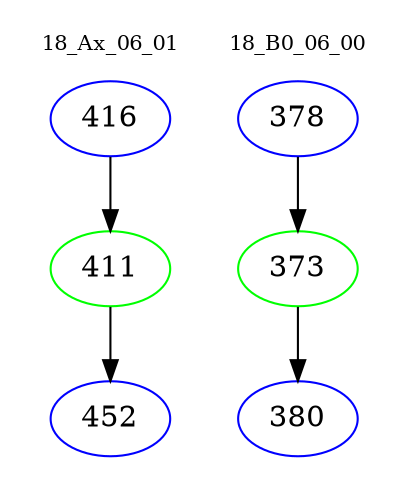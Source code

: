 digraph{
subgraph cluster_0 {
color = white
label = "18_Ax_06_01";
fontsize=10;
T0_416 [label="416", color="blue"]
T0_416 -> T0_411 [color="black"]
T0_411 [label="411", color="green"]
T0_411 -> T0_452 [color="black"]
T0_452 [label="452", color="blue"]
}
subgraph cluster_1 {
color = white
label = "18_B0_06_00";
fontsize=10;
T1_378 [label="378", color="blue"]
T1_378 -> T1_373 [color="black"]
T1_373 [label="373", color="green"]
T1_373 -> T1_380 [color="black"]
T1_380 [label="380", color="blue"]
}
}
